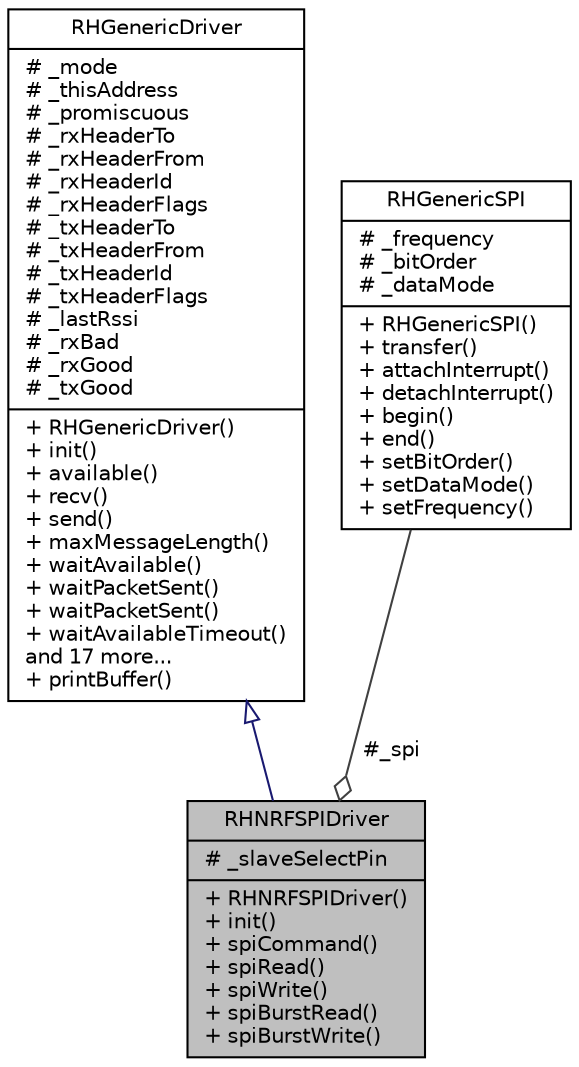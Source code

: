 digraph "RHNRFSPIDriver"
{
 // LATEX_PDF_SIZE
  edge [fontname="Helvetica",fontsize="10",labelfontname="Helvetica",labelfontsize="10"];
  node [fontname="Helvetica",fontsize="10",shape=record];
  Node1 [label="{RHNRFSPIDriver\n|# _slaveSelectPin\l|+ RHNRFSPIDriver()\l+ init()\l+ spiCommand()\l+ spiRead()\l+ spiWrite()\l+ spiBurstRead()\l+ spiBurstWrite()\l}",height=0.2,width=0.4,color="black", fillcolor="grey75", style="filled", fontcolor="black",tooltip="Base class for a RadioHead driver that use the SPI bus to communicate with its transport hardware."];
  Node2 -> Node1 [dir="back",color="midnightblue",fontsize="10",style="solid",arrowtail="onormal",fontname="Helvetica"];
  Node2 [label="{RHGenericDriver\n|# _mode\l# _thisAddress\l# _promiscuous\l# _rxHeaderTo\l# _rxHeaderFrom\l# _rxHeaderId\l# _rxHeaderFlags\l# _txHeaderTo\l# _txHeaderFrom\l# _txHeaderId\l# _txHeaderFlags\l# _lastRssi\l# _rxBad\l# _rxGood\l# _txGood\l|+ RHGenericDriver()\l+ init()\l+ available()\l+ recv()\l+ send()\l+ maxMessageLength()\l+ waitAvailable()\l+ waitPacketSent()\l+ waitPacketSent()\l+ waitAvailableTimeout()\land 17 more...\l+ printBuffer()\l}",height=0.2,width=0.4,color="black", fillcolor="white", style="filled",URL="$class_r_h_generic_driver.html",tooltip="Abstract base class for a RadioHead driver."];
  Node3 -> Node1 [color="grey25",fontsize="10",style="solid",label=" #_spi" ,arrowhead="odiamond",fontname="Helvetica"];
  Node3 [label="{RHGenericSPI\n|# _frequency\l# _bitOrder\l# _dataMode\l|+ RHGenericSPI()\l+ transfer()\l+ attachInterrupt()\l+ detachInterrupt()\l+ begin()\l+ end()\l+ setBitOrder()\l+ setDataMode()\l+ setFrequency()\l}",height=0.2,width=0.4,color="black", fillcolor="white", style="filled",URL="$class_r_h_generic_s_p_i.html",tooltip="Base class for SPI interfaces."];
}
